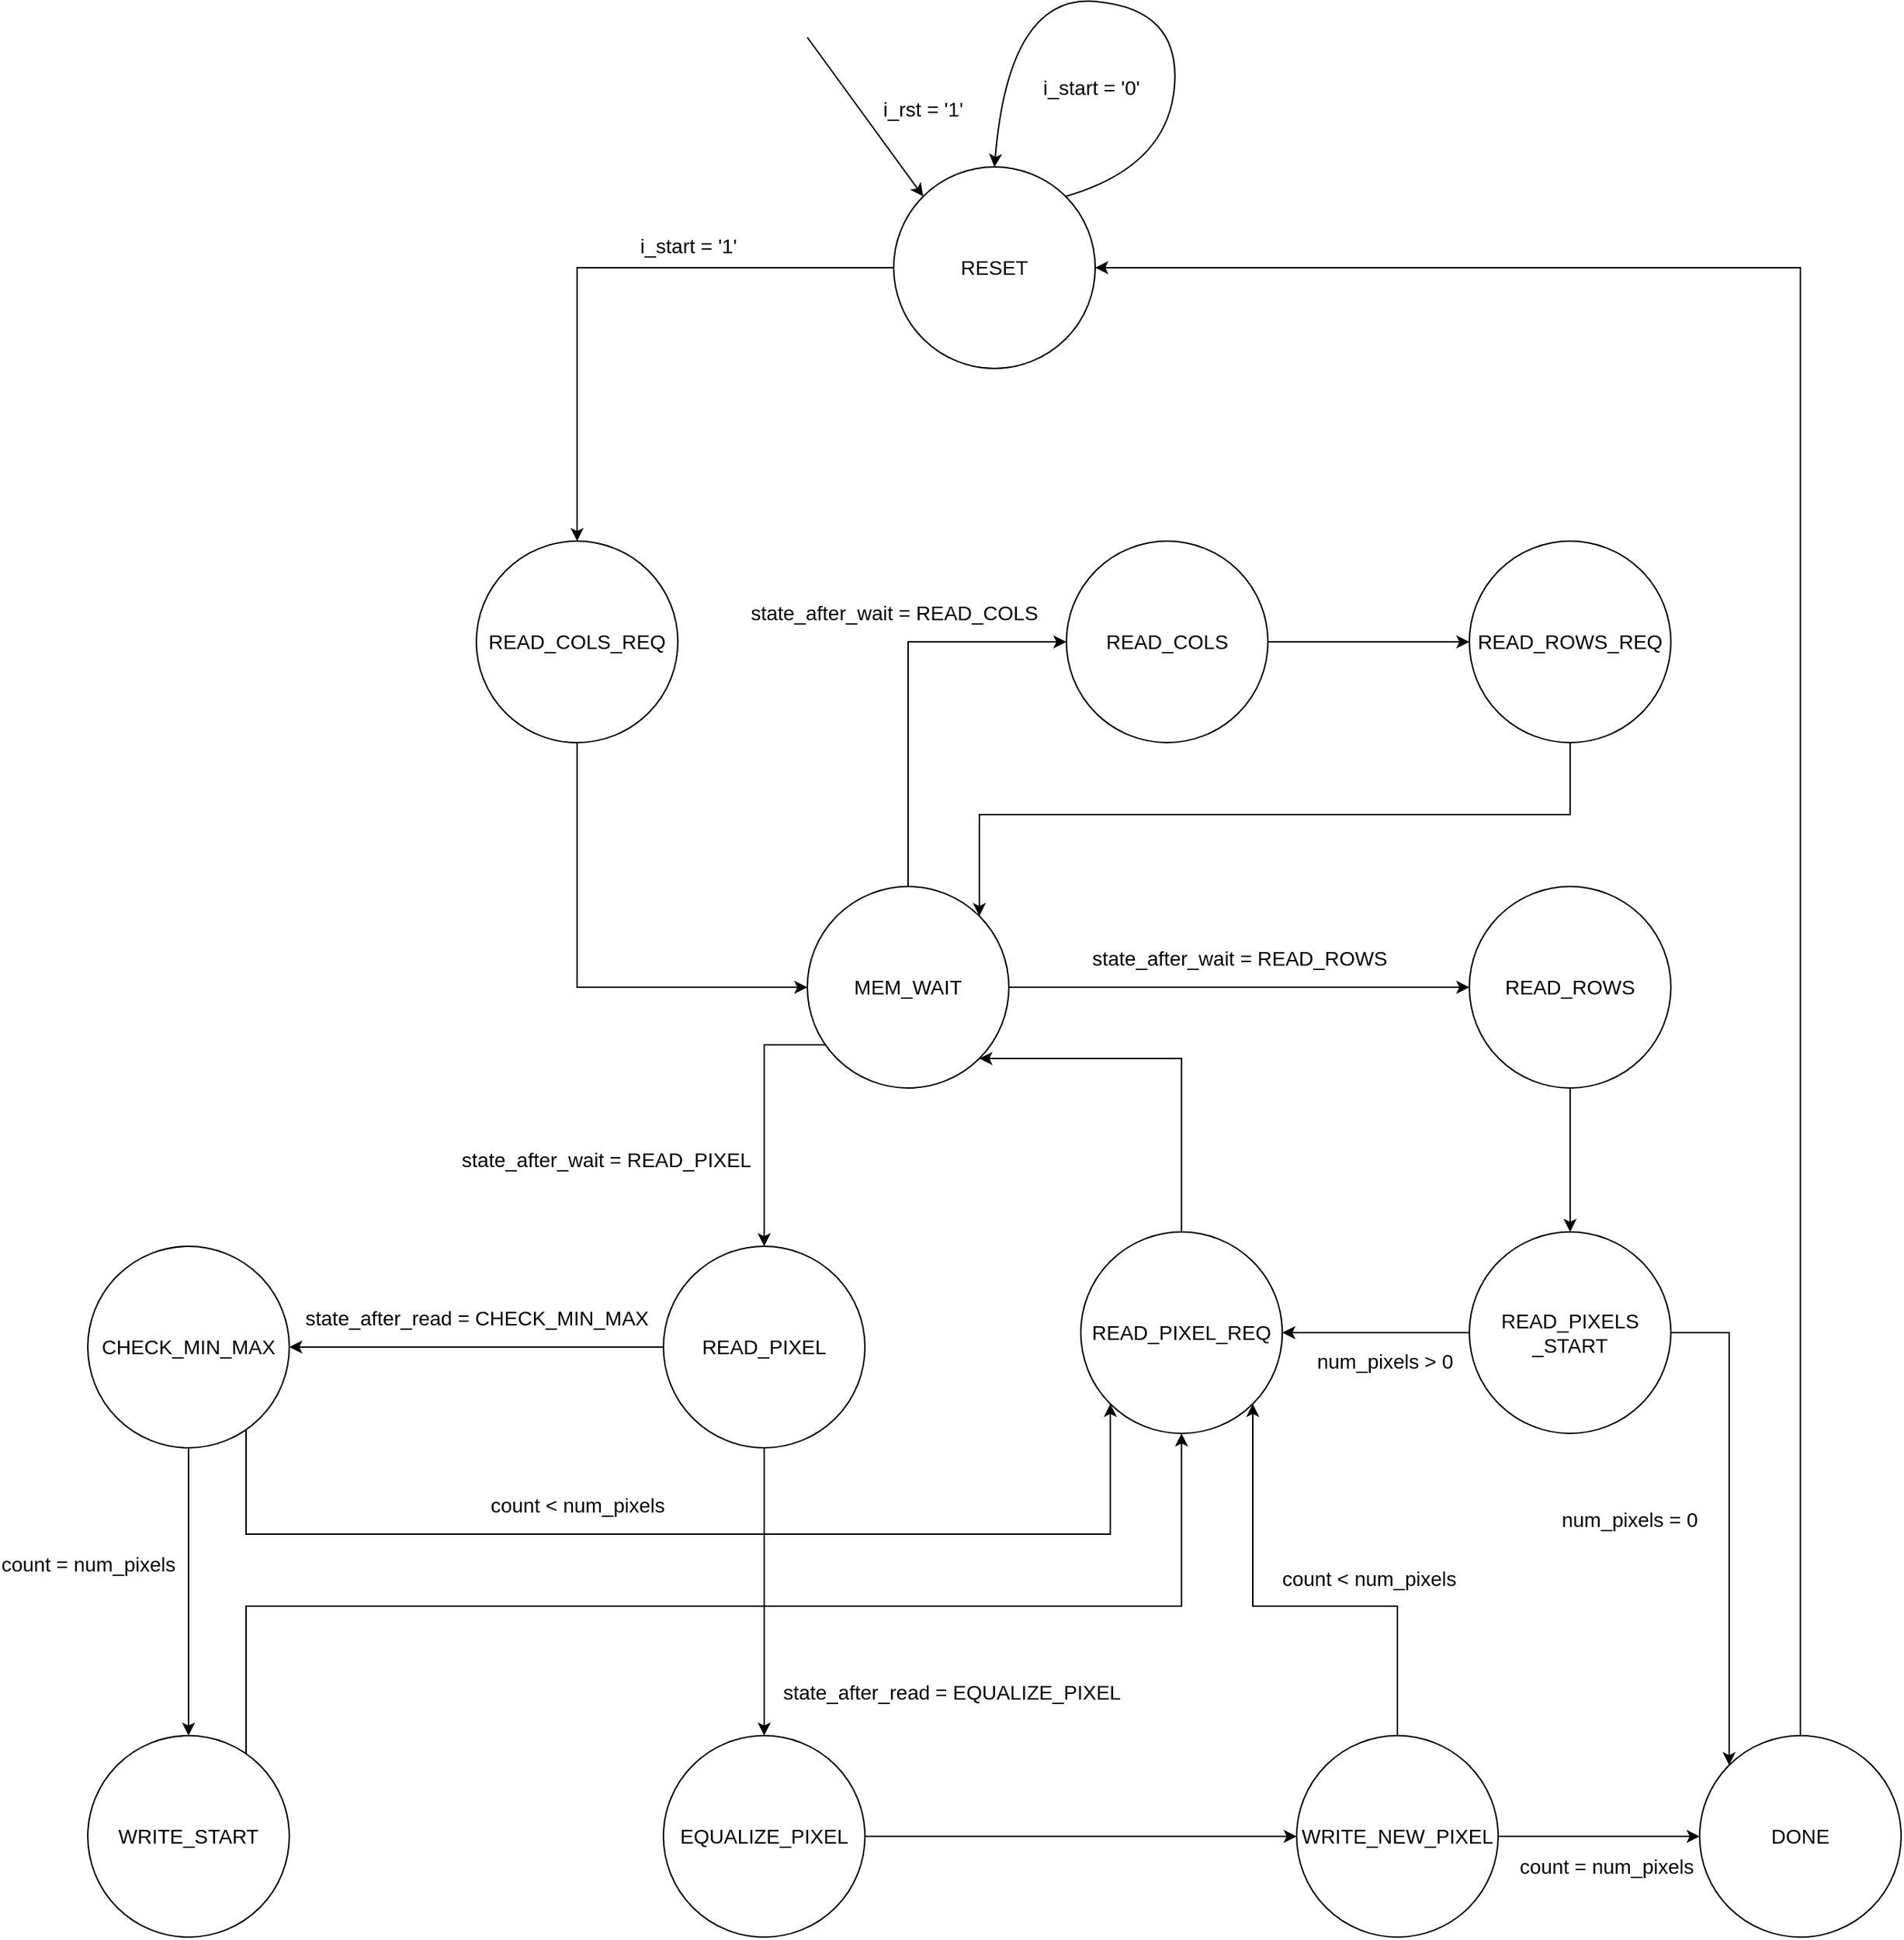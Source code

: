 <mxfile version="14.5.1" type="device"><diagram id="6sTuacsnDWohl9ie5Tk-" name="Page-1"><mxGraphModel dx="2370" dy="4835" grid="1" gridSize="10" guides="1" tooltips="1" connect="1" arrows="1" fold="1" page="1" pageScale="1" pageWidth="850" pageHeight="1100" math="0" shadow="0"><root><mxCell id="0"/><mxCell id="1" parent="0"/><mxCell id="Cilk2CEoTF8VkA3USBck-65" style="edgeStyle=orthogonalEdgeStyle;rounded=0;orthogonalLoop=1;jettySize=auto;html=1;fontSize=14;" edge="1" parent="1" source="Cilk2CEoTF8VkA3USBck-1" target="Cilk2CEoTF8VkA3USBck-3"><mxGeometry relative="1" as="geometry"/></mxCell><mxCell id="Cilk2CEoTF8VkA3USBck-1" value="RESET" style="ellipse;whiteSpace=wrap;html=1;aspect=fixed;fontSize=14;" vertex="1" parent="1"><mxGeometry x="790" y="-2990" width="140" height="140" as="geometry"/></mxCell><mxCell id="Cilk2CEoTF8VkA3USBck-66" style="edgeStyle=orthogonalEdgeStyle;rounded=0;orthogonalLoop=1;jettySize=auto;html=1;entryX=0;entryY=0.5;entryDx=0;entryDy=0;fontSize=14;" edge="1" parent="1" source="Cilk2CEoTF8VkA3USBck-3" target="Cilk2CEoTF8VkA3USBck-55"><mxGeometry relative="1" as="geometry"><Array as="points"><mxPoint x="570" y="-2420"/></Array></mxGeometry></mxCell><mxCell id="Cilk2CEoTF8VkA3USBck-3" value="READ_COLS_REQ" style="ellipse;whiteSpace=wrap;html=1;aspect=fixed;fontSize=14;" vertex="1" parent="1"><mxGeometry x="500" y="-2730" width="140" height="140" as="geometry"/></mxCell><mxCell id="Cilk2CEoTF8VkA3USBck-69" style="edgeStyle=orthogonalEdgeStyle;rounded=0;orthogonalLoop=1;jettySize=auto;html=1;entryX=0;entryY=0.5;entryDx=0;entryDy=0;fontSize=14;" edge="1" parent="1" source="Cilk2CEoTF8VkA3USBck-4" target="Cilk2CEoTF8VkA3USBck-5"><mxGeometry relative="1" as="geometry"/></mxCell><mxCell id="Cilk2CEoTF8VkA3USBck-4" value="READ_COLS" style="ellipse;whiteSpace=wrap;html=1;aspect=fixed;fontSize=14;" vertex="1" parent="1"><mxGeometry x="910" y="-2730" width="140" height="140" as="geometry"/></mxCell><mxCell id="Cilk2CEoTF8VkA3USBck-70" style="edgeStyle=orthogonalEdgeStyle;rounded=0;orthogonalLoop=1;jettySize=auto;html=1;entryX=1;entryY=0;entryDx=0;entryDy=0;fontSize=14;" edge="1" parent="1" source="Cilk2CEoTF8VkA3USBck-5" target="Cilk2CEoTF8VkA3USBck-55"><mxGeometry relative="1" as="geometry"><Array as="points"><mxPoint x="1260" y="-2540"/><mxPoint x="850" y="-2540"/></Array></mxGeometry></mxCell><mxCell id="Cilk2CEoTF8VkA3USBck-5" value="READ_ROWS_REQ" style="ellipse;whiteSpace=wrap;html=1;aspect=fixed;fontSize=14;" vertex="1" parent="1"><mxGeometry x="1190" y="-2730" width="140" height="140" as="geometry"/></mxCell><mxCell id="Cilk2CEoTF8VkA3USBck-72" style="edgeStyle=orthogonalEdgeStyle;rounded=0;orthogonalLoop=1;jettySize=auto;html=1;fontSize=14;" edge="1" parent="1" source="Cilk2CEoTF8VkA3USBck-6" target="Cilk2CEoTF8VkA3USBck-7"><mxGeometry relative="1" as="geometry"/></mxCell><mxCell id="Cilk2CEoTF8VkA3USBck-6" value="READ_ROWS" style="ellipse;whiteSpace=wrap;html=1;aspect=fixed;fontSize=14;" vertex="1" parent="1"><mxGeometry x="1190" y="-2490" width="140" height="140" as="geometry"/></mxCell><mxCell id="Cilk2CEoTF8VkA3USBck-73" style="edgeStyle=orthogonalEdgeStyle;rounded=0;orthogonalLoop=1;jettySize=auto;html=1;fontSize=14;" edge="1" parent="1" source="Cilk2CEoTF8VkA3USBck-7" target="Cilk2CEoTF8VkA3USBck-53"><mxGeometry relative="1" as="geometry"/></mxCell><mxCell id="Cilk2CEoTF8VkA3USBck-109" style="edgeStyle=orthogonalEdgeStyle;rounded=0;orthogonalLoop=1;jettySize=auto;html=1;entryX=0;entryY=0;entryDx=0;entryDy=0;fontSize=14;" edge="1" parent="1" source="Cilk2CEoTF8VkA3USBck-7" target="Cilk2CEoTF8VkA3USBck-14"><mxGeometry relative="1" as="geometry"/></mxCell><mxCell id="Cilk2CEoTF8VkA3USBck-7" value="READ_PIXELS&lt;br style=&quot;font-size: 14px;&quot;&gt;_START" style="ellipse;whiteSpace=wrap;html=1;aspect=fixed;fontSize=14;" vertex="1" parent="1"><mxGeometry x="1190" y="-2250" width="140" height="140" as="geometry"/></mxCell><mxCell id="Cilk2CEoTF8VkA3USBck-78" style="edgeStyle=orthogonalEdgeStyle;rounded=0;orthogonalLoop=1;jettySize=auto;html=1;entryX=0.5;entryY=0;entryDx=0;entryDy=0;fontSize=14;" edge="1" parent="1" source="Cilk2CEoTF8VkA3USBck-10" target="Cilk2CEoTF8VkA3USBck-11"><mxGeometry relative="1" as="geometry"/></mxCell><mxCell id="Cilk2CEoTF8VkA3USBck-87" style="edgeStyle=orthogonalEdgeStyle;rounded=0;orthogonalLoop=1;jettySize=auto;html=1;entryX=0;entryY=1;entryDx=0;entryDy=0;fontSize=14;" edge="1" parent="1" source="Cilk2CEoTF8VkA3USBck-10" target="Cilk2CEoTF8VkA3USBck-53"><mxGeometry relative="1" as="geometry"><Array as="points"><mxPoint x="340" y="-2040"/><mxPoint x="941" y="-2040"/></Array></mxGeometry></mxCell><mxCell id="Cilk2CEoTF8VkA3USBck-95" value="count &amp;lt; num_pixels" style="edgeLabel;html=1;align=center;verticalAlign=middle;resizable=0;points=[];fontSize=14;" vertex="1" connectable="0" parent="Cilk2CEoTF8VkA3USBck-87"><mxGeometry x="-0.226" y="1" relative="1" as="geometry"><mxPoint x="6.55" y="-19" as="offset"/></mxGeometry></mxCell><mxCell id="Cilk2CEoTF8VkA3USBck-10" value="CHECK_MIN_MAX" style="ellipse;whiteSpace=wrap;html=1;aspect=fixed;fontSize=14;" vertex="1" parent="1"><mxGeometry x="230" y="-2240" width="140" height="140" as="geometry"/></mxCell><mxCell id="Cilk2CEoTF8VkA3USBck-88" style="edgeStyle=orthogonalEdgeStyle;rounded=0;orthogonalLoop=1;jettySize=auto;html=1;entryX=0.5;entryY=1;entryDx=0;entryDy=0;fontSize=14;" edge="1" parent="1" source="Cilk2CEoTF8VkA3USBck-11" target="Cilk2CEoTF8VkA3USBck-53"><mxGeometry relative="1" as="geometry"><Array as="points"><mxPoint x="340" y="-1990"/><mxPoint x="990" y="-1990"/></Array></mxGeometry></mxCell><mxCell id="Cilk2CEoTF8VkA3USBck-11" value="WRITE_START" style="ellipse;whiteSpace=wrap;html=1;aspect=fixed;fontSize=14;" vertex="1" parent="1"><mxGeometry x="230" y="-1900" width="140" height="140" as="geometry"/></mxCell><mxCell id="Cilk2CEoTF8VkA3USBck-90" style="edgeStyle=orthogonalEdgeStyle;rounded=0;orthogonalLoop=1;jettySize=auto;html=1;fontSize=14;" edge="1" parent="1" source="Cilk2CEoTF8VkA3USBck-12" target="Cilk2CEoTF8VkA3USBck-13"><mxGeometry relative="1" as="geometry"/></mxCell><mxCell id="Cilk2CEoTF8VkA3USBck-12" value="EQUALIZE_PIXEL" style="ellipse;whiteSpace=wrap;html=1;aspect=fixed;fontSize=14;" vertex="1" parent="1"><mxGeometry x="630" y="-1900" width="140" height="140" as="geometry"/></mxCell><mxCell id="Cilk2CEoTF8VkA3USBck-91" style="edgeStyle=orthogonalEdgeStyle;rounded=0;orthogonalLoop=1;jettySize=auto;html=1;entryX=1;entryY=1;entryDx=0;entryDy=0;fontSize=14;" edge="1" parent="1" source="Cilk2CEoTF8VkA3USBck-13" target="Cilk2CEoTF8VkA3USBck-53"><mxGeometry relative="1" as="geometry"><Array as="points"><mxPoint x="1140" y="-1990"/><mxPoint x="1039" y="-1990"/></Array></mxGeometry></mxCell><mxCell id="Cilk2CEoTF8VkA3USBck-92" style="edgeStyle=orthogonalEdgeStyle;rounded=0;orthogonalLoop=1;jettySize=auto;html=1;fontSize=14;" edge="1" parent="1" source="Cilk2CEoTF8VkA3USBck-13" target="Cilk2CEoTF8VkA3USBck-14"><mxGeometry relative="1" as="geometry"/></mxCell><mxCell id="Cilk2CEoTF8VkA3USBck-13" value="WRITE_NEW_PIXEL" style="ellipse;whiteSpace=wrap;html=1;aspect=fixed;fontSize=14;" vertex="1" parent="1"><mxGeometry x="1070" y="-1900" width="140" height="140" as="geometry"/></mxCell><mxCell id="Cilk2CEoTF8VkA3USBck-93" style="edgeStyle=orthogonalEdgeStyle;rounded=0;orthogonalLoop=1;jettySize=auto;html=1;entryX=1;entryY=0.5;entryDx=0;entryDy=0;fontSize=14;" edge="1" parent="1" source="Cilk2CEoTF8VkA3USBck-14" target="Cilk2CEoTF8VkA3USBck-1"><mxGeometry relative="1" as="geometry"><Array as="points"><mxPoint x="1420" y="-2920"/></Array></mxGeometry></mxCell><mxCell id="Cilk2CEoTF8VkA3USBck-14" value="DONE" style="ellipse;whiteSpace=wrap;html=1;aspect=fixed;fontSize=14;" vertex="1" parent="1"><mxGeometry x="1350" y="-1900" width="140" height="140" as="geometry"/></mxCell><mxCell id="Cilk2CEoTF8VkA3USBck-22" value="" style="endArrow=classic;html=1;entryX=0;entryY=0;entryDx=0;entryDy=0;fontSize=14;" edge="1" parent="1" target="Cilk2CEoTF8VkA3USBck-1"><mxGeometry width="50" height="50" relative="1" as="geometry"><mxPoint x="730" y="-3080" as="sourcePoint"/><mxPoint x="860" y="-2910" as="targetPoint"/></mxGeometry></mxCell><mxCell id="Cilk2CEoTF8VkA3USBck-23" value="i_rst = '1'" style="edgeLabel;html=1;align=center;verticalAlign=middle;resizable=0;points=[];fontSize=14;" vertex="1" connectable="0" parent="Cilk2CEoTF8VkA3USBck-22"><mxGeometry x="0.309" y="-3" relative="1" as="geometry"><mxPoint x="29.43" y="-24.51" as="offset"/></mxGeometry></mxCell><mxCell id="Cilk2CEoTF8VkA3USBck-74" style="edgeStyle=orthogonalEdgeStyle;rounded=0;orthogonalLoop=1;jettySize=auto;html=1;entryX=1;entryY=1;entryDx=0;entryDy=0;fontSize=14;" edge="1" parent="1" source="Cilk2CEoTF8VkA3USBck-53" target="Cilk2CEoTF8VkA3USBck-55"><mxGeometry relative="1" as="geometry"><Array as="points"><mxPoint x="990" y="-2370"/></Array></mxGeometry></mxCell><mxCell id="Cilk2CEoTF8VkA3USBck-53" value="READ_PIXEL_REQ" style="ellipse;whiteSpace=wrap;html=1;aspect=fixed;fontSize=14;" vertex="1" parent="1"><mxGeometry x="920" y="-2250" width="140" height="140" as="geometry"/></mxCell><mxCell id="Cilk2CEoTF8VkA3USBck-67" style="edgeStyle=orthogonalEdgeStyle;rounded=0;orthogonalLoop=1;jettySize=auto;html=1;entryX=0;entryY=0.5;entryDx=0;entryDy=0;fontSize=14;" edge="1" parent="1" source="Cilk2CEoTF8VkA3USBck-55" target="Cilk2CEoTF8VkA3USBck-4"><mxGeometry relative="1" as="geometry"><Array as="points"><mxPoint x="800" y="-2660"/></Array></mxGeometry></mxCell><mxCell id="Cilk2CEoTF8VkA3USBck-97" value="state_after_wait = READ_COLS" style="edgeLabel;html=1;align=center;verticalAlign=middle;resizable=0;points=[];fontSize=14;horizontal=1;" vertex="1" connectable="0" parent="Cilk2CEoTF8VkA3USBck-67"><mxGeometry x="-0.114" y="-4" relative="1" as="geometry"><mxPoint x="-14" y="-66" as="offset"/></mxGeometry></mxCell><mxCell id="Cilk2CEoTF8VkA3USBck-71" style="edgeStyle=orthogonalEdgeStyle;rounded=0;orthogonalLoop=1;jettySize=auto;html=1;entryX=0;entryY=0.5;entryDx=0;entryDy=0;fontSize=14;" edge="1" parent="1" source="Cilk2CEoTF8VkA3USBck-55" target="Cilk2CEoTF8VkA3USBck-6"><mxGeometry relative="1" as="geometry"/></mxCell><mxCell id="Cilk2CEoTF8VkA3USBck-96" value="state_after_wait = READ_ROWS" style="edgeLabel;html=1;align=center;verticalAlign=middle;resizable=0;points=[];fontSize=14;" vertex="1" connectable="0" parent="Cilk2CEoTF8VkA3USBck-71"><mxGeometry x="-0.369" relative="1" as="geometry"><mxPoint x="59" y="-20" as="offset"/></mxGeometry></mxCell><mxCell id="Cilk2CEoTF8VkA3USBck-76" style="edgeStyle=orthogonalEdgeStyle;rounded=0;orthogonalLoop=1;jettySize=auto;html=1;fontSize=14;" edge="1" parent="1" source="Cilk2CEoTF8VkA3USBck-55" target="Cilk2CEoTF8VkA3USBck-56"><mxGeometry relative="1" as="geometry"><Array as="points"><mxPoint x="700" y="-2380"/></Array></mxGeometry></mxCell><mxCell id="Cilk2CEoTF8VkA3USBck-98" value="state_after_wait = READ_PIXEL" style="edgeLabel;html=1;align=center;verticalAlign=middle;resizable=0;points=[];fontSize=14;" vertex="1" connectable="0" parent="Cilk2CEoTF8VkA3USBck-76"><mxGeometry x="-0.205" y="-1" relative="1" as="geometry"><mxPoint x="-109" y="49.55" as="offset"/></mxGeometry></mxCell><mxCell id="Cilk2CEoTF8VkA3USBck-55" value="MEM_WAIT" style="ellipse;whiteSpace=wrap;html=1;aspect=fixed;fontSize=14;" vertex="1" parent="1"><mxGeometry x="730" y="-2490" width="140" height="140" as="geometry"/></mxCell><mxCell id="Cilk2CEoTF8VkA3USBck-99" style="edgeStyle=orthogonalEdgeStyle;rounded=0;orthogonalLoop=1;jettySize=auto;html=1;fontSize=14;" edge="1" parent="1" source="Cilk2CEoTF8VkA3USBck-56" target="Cilk2CEoTF8VkA3USBck-10"><mxGeometry relative="1" as="geometry"/></mxCell><mxCell id="Cilk2CEoTF8VkA3USBck-100" style="edgeStyle=orthogonalEdgeStyle;rounded=0;orthogonalLoop=1;jettySize=auto;html=1;fontSize=14;" edge="1" parent="1" source="Cilk2CEoTF8VkA3USBck-56" target="Cilk2CEoTF8VkA3USBck-12"><mxGeometry relative="1" as="geometry"/></mxCell><mxCell id="Cilk2CEoTF8VkA3USBck-56" value="READ_PIXEL" style="ellipse;whiteSpace=wrap;html=1;aspect=fixed;fontSize=14;" vertex="1" parent="1"><mxGeometry x="630" y="-2240" width="140" height="140" as="geometry"/></mxCell><mxCell id="Cilk2CEoTF8VkA3USBck-101" value="count &amp;lt; num_pixels" style="edgeLabel;html=1;align=center;verticalAlign=middle;resizable=0;points=[];fontSize=14;" vertex="1" connectable="0" parent="1"><mxGeometry x="1109.998" y="-2010" as="geometry"><mxPoint x="10" y="1" as="offset"/></mxGeometry></mxCell><mxCell id="Cilk2CEoTF8VkA3USBck-102" value="count =&amp;nbsp;num_pixels" style="edgeLabel;html=1;align=center;verticalAlign=middle;resizable=0;points=[];fontSize=14;" vertex="1" connectable="0" parent="1"><mxGeometry x="1274.998" y="-1810" as="geometry"><mxPoint x="10" y="1" as="offset"/></mxGeometry></mxCell><mxCell id="Cilk2CEoTF8VkA3USBck-103" value="count =&amp;nbsp;num_pixels" style="edgeLabel;html=1;align=center;verticalAlign=middle;resizable=0;points=[];fontSize=14;" vertex="1" connectable="0" parent="1"><mxGeometry x="219.998" y="-2020" as="geometry"><mxPoint x="10" y="1" as="offset"/></mxGeometry></mxCell><mxCell id="Cilk2CEoTF8VkA3USBck-104" value="state_after_read = CHECK_MIN_MAX" style="edgeLabel;html=1;align=center;verticalAlign=middle;resizable=0;points=[];fontSize=14;" vertex="1" connectable="0" parent="1"><mxGeometry x="499.996" y="-2190.005" as="geometry"/></mxCell><mxCell id="Cilk2CEoTF8VkA3USBck-105" value="state_after_read = EQUALIZE_PIXEL&lt;br&gt;" style="edgeLabel;html=1;align=center;verticalAlign=middle;resizable=0;points=[];fontSize=14;" vertex="1" connectable="0" parent="1"><mxGeometry x="829.996" y="-1930.005" as="geometry"/></mxCell><mxCell id="Cilk2CEoTF8VkA3USBck-106" value="i_start = '0'" style="edgeLabel;html=1;align=center;verticalAlign=middle;resizable=0;points=[];fontSize=14;" vertex="1" connectable="0" parent="1"><mxGeometry x="930.0" y="-3040.0" as="geometry"><mxPoint x="-3" y="-5" as="offset"/></mxGeometry></mxCell><mxCell id="Cilk2CEoTF8VkA3USBck-107" value="" style="curved=1;endArrow=classic;html=1;fontSize=14;entryX=0.5;entryY=0;entryDx=0;entryDy=0;exitX=1;exitY=0;exitDx=0;exitDy=0;" edge="1" parent="1" source="Cilk2CEoTF8VkA3USBck-1" target="Cilk2CEoTF8VkA3USBck-1"><mxGeometry width="50" height="50" relative="1" as="geometry"><mxPoint x="890" y="-2560" as="sourcePoint"/><mxPoint x="940" y="-2610" as="targetPoint"/><Array as="points"><mxPoint x="980" y="-2990"/><mxPoint x="990" y="-3100"/><mxPoint x="870" y="-3110"/></Array></mxGeometry></mxCell><mxCell id="Cilk2CEoTF8VkA3USBck-108" value="i_start = '1'" style="edgeLabel;html=1;align=center;verticalAlign=middle;resizable=0;points=[];fontSize=14;" vertex="1" connectable="0" parent="1"><mxGeometry x="650.0" y="-2930.0" as="geometry"><mxPoint x="-3" y="-5" as="offset"/></mxGeometry></mxCell><mxCell id="Cilk2CEoTF8VkA3USBck-110" value="num_pixels = 0" style="edgeLabel;html=1;align=center;verticalAlign=middle;resizable=0;points=[];fontSize=14;" vertex="1" connectable="0" parent="1"><mxGeometry x="1289.998" y="-2050" as="geometry"><mxPoint x="11" as="offset"/></mxGeometry></mxCell><mxCell id="Cilk2CEoTF8VkA3USBck-111" value="num_pixels &amp;gt;&amp;nbsp;0" style="edgeLabel;html=1;align=center;verticalAlign=middle;resizable=0;points=[];fontSize=14;" vertex="1" connectable="0" parent="1"><mxGeometry x="1119.998" y="-2160" as="geometry"><mxPoint x="11" as="offset"/></mxGeometry></mxCell></root></mxGraphModel></diagram></mxfile>